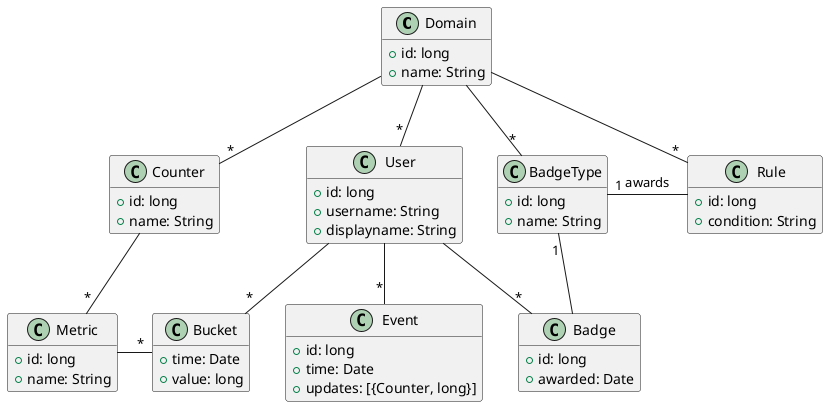 @startuml

hide empty methods

class Domain {
    + id: long
    + name: String
}

Domain -- "*" User
Domain -- "*" Counter
Domain -- "*" BadgeType
Domain -- "*" Rule

class User {
    + id: long
    + username: String
    + displayname: String
}

User -- "*" Bucket
User -- "*" Event
User -- "*" Badge

class Counter {
    + id: long
    + name: String
}

Counter -- "*" Metric

class Metric {
    + id: long
    + name: String
}

Metric - "*" Bucket

class Bucket {
    + time: Date
    + value: long
}

class BadgeType {
    + id: long
    + name: String
}

BadgeType "1" -- Badge

class Badge {
    + id: long
    + awarded: Date
}

class Rule {
    + id: long
    + condition: String
}

BadgeType "1" - Rule : "awards"

class Event {
    + id: long
    + time: Date
    + updates: [{Counter, long}]
}

@enduml